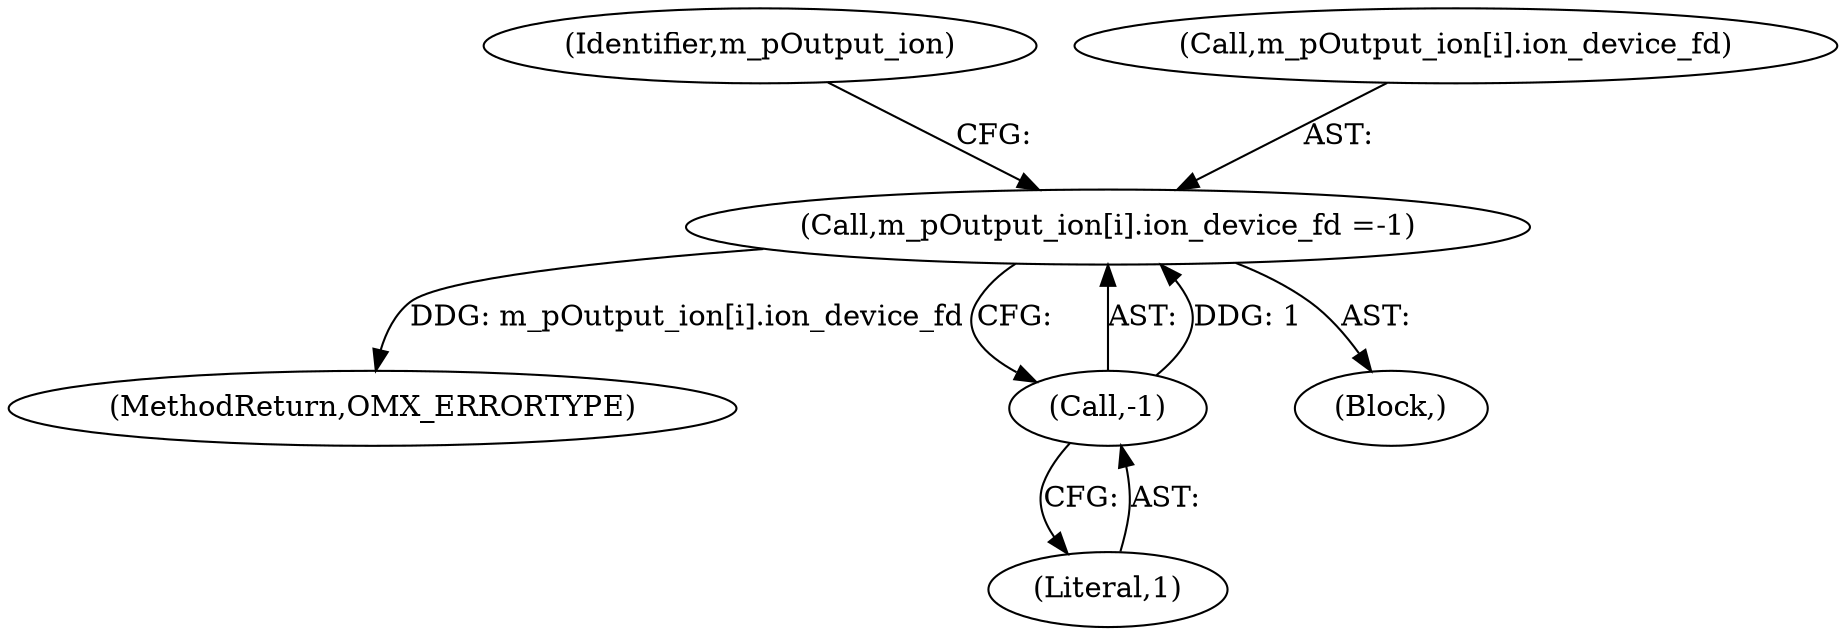 digraph "0_Android_7558d03e6498e970b761aa44fff6b2c659202d95_2@array" {
"1000305" [label="(Call,m_pOutput_ion[i].ion_device_fd =-1)"];
"1000311" [label="(Call,-1)"];
"1000646" [label="(MethodReturn,OMX_ERRORTYPE)"];
"1000317" [label="(Identifier,m_pOutput_ion)"];
"1000311" [label="(Call,-1)"];
"1000256" [label="(Block,)"];
"1000306" [label="(Call,m_pOutput_ion[i].ion_device_fd)"];
"1000312" [label="(Literal,1)"];
"1000305" [label="(Call,m_pOutput_ion[i].ion_device_fd =-1)"];
"1000305" -> "1000256"  [label="AST: "];
"1000305" -> "1000311"  [label="CFG: "];
"1000306" -> "1000305"  [label="AST: "];
"1000311" -> "1000305"  [label="AST: "];
"1000317" -> "1000305"  [label="CFG: "];
"1000305" -> "1000646"  [label="DDG: m_pOutput_ion[i].ion_device_fd"];
"1000311" -> "1000305"  [label="DDG: 1"];
"1000311" -> "1000312"  [label="CFG: "];
"1000312" -> "1000311"  [label="AST: "];
}
